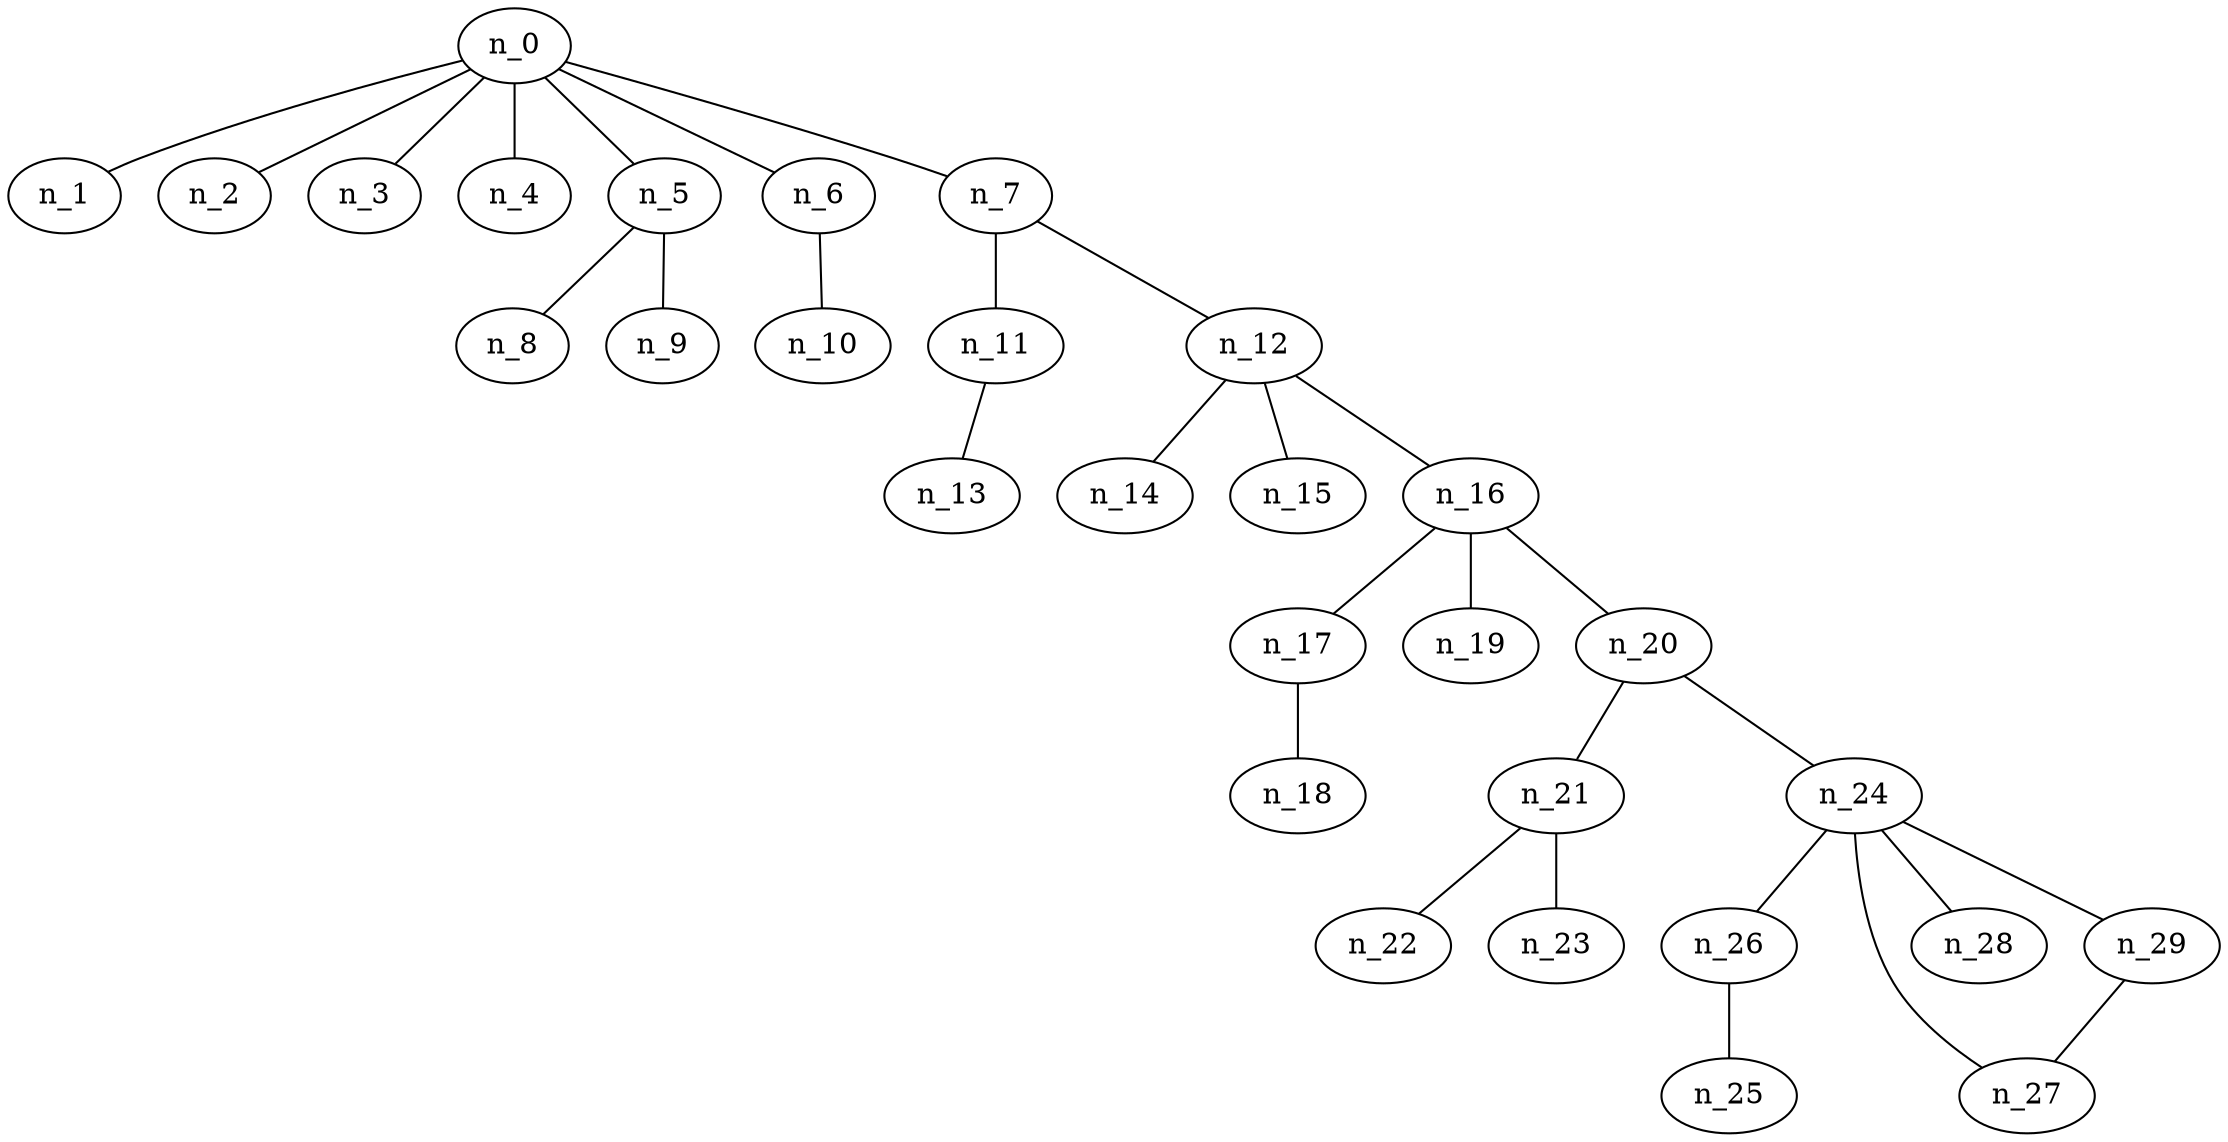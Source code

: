 graph grafoBarabasi_30_7_DFS_I  {
n_0;
n_1;
n_2;
n_3;
n_4;
n_5;
n_6;
n_7;
n_11;
n_12;
n_14;
n_15;
n_16;
n_17;
n_19;
n_20;
n_21;
n_24;
n_26;
n_27;
n_28;
n_29;
n_25;
n_22;
n_23;
n_18;
n_13;
n_10;
n_8;
n_9;
n_0 -- n_1;
n_0 -- n_2;
n_0 -- n_3;
n_0 -- n_4;
n_0 -- n_5;
n_0 -- n_6;
n_0 -- n_7;
n_7 -- n_11;
n_7 -- n_12;
n_12 -- n_14;
n_12 -- n_15;
n_12 -- n_16;
n_16 -- n_17;
n_16 -- n_19;
n_16 -- n_20;
n_20 -- n_21;
n_20 -- n_24;
n_24 -- n_26;
n_24 -- n_27;
n_24 -- n_28;
n_24 -- n_29;
n_29 -- n_27;
n_26 -- n_25;
n_21 -- n_22;
n_21 -- n_23;
n_17 -- n_18;
n_11 -- n_13;
n_6 -- n_10;
n_5 -- n_8;
n_5 -- n_9;
}